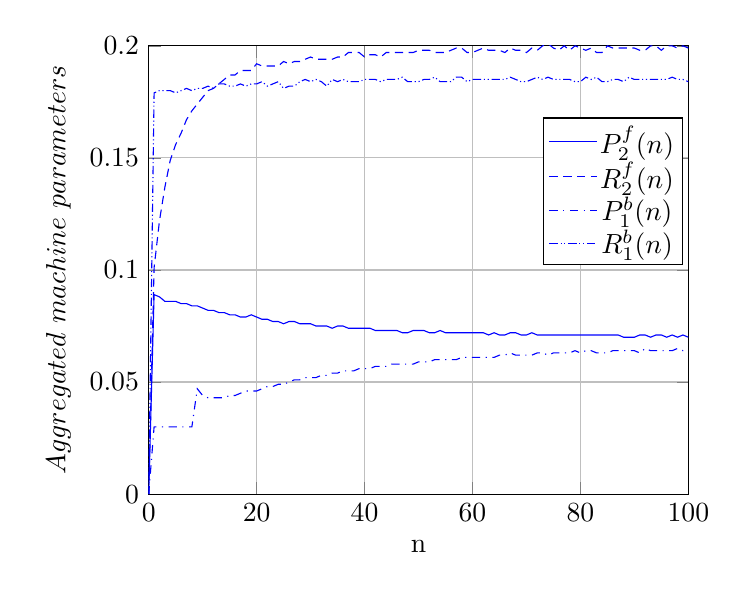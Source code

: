 
\pgfplotsset{every axis legend/.append style={at={(0.99,0.51)},anchor=south east,
  shape=rectangle,fill=white,draw=black,
  inner xsep=2pt,inner ysep=2pt,nodes={inner sep=1pt,text depth=0.12em}
 }
}
\begin{tikzpicture}
  \begin{axis}[
    xlabel=n,ylabel=$Aggregated\ machine\ parameters$,xmin=0,xmax=100,
    ymin=0,ymax=0.2,grid=major,y tick label style={
      /pgf/number format/fixed,
      /pgf/number format/precision=2,
    }]
    \addplot[blue,mark=none]  coordinates {
      (0,0)
      (1,0.089)
      (2,0.088)
      (3,0.086)
      (4,0.086)
      (5,0.086)
      (6,0.085)
      (7,0.085)
      (8,0.084)
      (9,0.084)
      (10,0.083)
      (11,0.082)
      (12,0.082)
      (13,0.081)
      (14,0.081)
      (15,0.08)
      (16,0.08)
      (17,0.079)
      (18,0.079)
      (19,0.08)
      (20,0.079)
      (21,0.078)
      (22,0.078)
      (23,0.077)
      (24,0.077)
      (25,0.076)
      (26,0.077)
      (27,0.077)
      (28,0.076)
      (29,0.076)
      (30,0.076)
      (31,0.075)
      (32,0.075)
      (33,0.075)
      (34,0.074)
      (35,0.075)
      (36,0.075)
      (37,0.074)
      (38,0.074)
      (39,0.074)
      (40,0.074)
      (41,0.074)
      (42,0.073)
      (43,0.073)
      (44,0.073)
      (45,0.073)
      (46,0.073)
      (47,0.072)
      (48,0.072)
      (49,0.073)
      (50,0.073)
      (51,0.073)
      (52,0.072)
      (53,0.072)
      (54,0.073)
      (55,0.072)
      (56,0.072)
      (57,0.072)
      (58,0.072)
      (59,0.072)
      (60,0.072)
      (61,0.072)
      (62,0.072)
      (63,0.071)
      (64,0.072)
      (65,0.071)
      (66,0.071)
      (67,0.072)
      (68,0.072)
      (69,0.071)
      (70,0.071)
      (71,0.072)
      (72,0.071)
      (73,0.071)
      (74,0.071)
      (75,0.071)
      (76,0.071)
      (77,0.071)
      (78,0.071)
      (79,0.071)
      (80,0.071)
      (81,0.071)
      (82,0.071)
      (83,0.071)
      (84,0.071)
      (85,0.071)
      (86,0.071)
      (87,0.071)
      (88,0.07)
      (89,0.07)
      (90,0.07)
      (91,0.071)
      (92,0.071)
      (93,0.07)
      (94,0.071)
      (95,0.071)
      (96,0.07)
      (97,0.071)
      (98,0.07)
      (99,0.071)
      (100,0.07) 
    };
    \addplot[blue,mark=none,densely dashed]  coordinates {
      (0,0)
      (1,0.101)
      (2,0.122)
      (3,0.137)
      (4,0.149)
      (5,0.156)
      (6,0.161)
      (7,0.167)
      (8,0.171)
      (9,0.174)
      (10,0.177)
      (11,0.18)
      (12,0.181)
      (13,0.183)
      (14,0.185)
      (15,0.187)
      (16,0.187)
      (17,0.189)
      (18,0.189)
      (19,0.189)
      (20,0.192)
      (21,0.191)
      (22,0.191)
      (23,0.191)
      (24,0.191)
      (25,0.193)
      (26,0.192)
      (27,0.193)
      (28,0.193)
      (29,0.194)
      (30,0.195)
      (31,0.194)
      (32,0.194)
      (33,0.194)
      (34,0.194)
      (35,0.195)
      (36,0.195)
      (37,0.197)
      (38,0.197)
      (39,0.197)
      (40,0.195)
      (41,0.196)
      (42,0.196)
      (43,0.195)
      (44,0.197)
      (45,0.197)
      (46,0.197)
      (47,0.197)
      (48,0.197)
      (49,0.197)
      (50,0.198)
      (51,0.198)
      (52,0.198)
      (53,0.197)
      (54,0.197)
      (55,0.197)
      (56,0.198)
      (57,0.199)
      (58,0.199)
      (59,0.197)
      (60,0.197)
      (61,0.198)
      (62,0.199)
      (63,0.198)
      (64,0.198)
      (65,0.198)
      (66,0.197)
      (67,0.199)
      (68,0.198)
      (69,0.198)
      (70,0.197)
      (71,0.199)
      (72,0.198)
      (73,0.2)
      (74,0.201)
      (75,0.199)
      (76,0.198)
      (77,0.2)
      (78,0.198)
      (79,0.2)
      (80,0.199)
      (81,0.198)
      (82,0.199)
      (83,0.197)
      (84,0.197)
      (85,0.2)
      (86,0.199)
      (87,0.199)
      (88,0.199)
      (89,0.199)
      (90,0.199)
      (91,0.198)
      (92,0.198)
      (93,0.2)
      (94,0.2)
      (95,0.198)
      (96,0.2)
      (97,0.2)
      (98,0.199)
      (99,0.2)
      (100,0.199)
    };
    \addplot[blue,mark=none,dashdotted]  coordinates {
      (0,0)
      (1,0.03)
      (2,0.03)
      (3,0.03)
      (4,0.03)
      (5,0.03)
      (6,0.03)
      (7,0.03)
      (8,0.03)
      (9,0.047)
      (10,0.044)
      (11,0.043)
      (12,0.043)
      (13,0.043)
      (14,0.043)
      (15,0.044)
      (16,0.044)
      (17,0.045)
      (18,0.046)
      (19,0.046)
      (20,0.046)
      (21,0.047)
      (22,0.048)
      (23,0.048)
      (24,0.049)
      (25,0.049)
      (26,0.05)
      (27,0.051)
      (28,0.051)
      (29,0.052)
      (30,0.052)
      (31,0.052)
      (32,0.053)
      (33,0.053)
      (34,0.054)
      (35,0.054)
      (36,0.055)
      (37,0.055)
      (38,0.055)
      (39,0.056)
      (40,0.056)
      (41,0.056)
      (42,0.057)
      (43,0.057)
      (44,0.057)
      (45,0.058)
      (46,0.058)
      (47,0.058)
      (48,0.058)
      (49,0.058)
      (50,0.059)
      (51,0.059)
      (52,0.059)
      (53,0.06)
      (54,0.06)
      (55,0.06)
      (56,0.06)
      (57,0.06)
      (58,0.061)
      (59,0.061)
      (60,0.061)
      (61,0.061)
      (62,0.061)
      (63,0.061)
      (64,0.061)
      (65,0.062)
      (66,0.062)
      (67,0.063)
      (68,0.062)
      (69,0.062)
      (70,0.062)
      (71,0.062)
      (72,0.063)
      (73,0.063)
      (74,0.062)
      (75,0.063)
      (76,0.063)
      (77,0.063)
      (78,0.063)
      (79,0.064)
      (80,0.063)
      (81,0.064)
      (82,0.064)
      (83,0.063)
      (84,0.063)
      (85,0.063)
      (86,0.064)
      (87,0.064)
      (88,0.064)
      (89,0.064)
      (90,0.064)
      (91,0.063)
      (92,0.065)
      (93,0.064)
      (94,0.064)
      (95,0.064)
      (96,0.064)
      (97,0.064)
      (98,0.065)
      (99,0.064)
      (100,0.065)
    };
    \addplot[blue, mark=none, densely dashdotdotted]  coordinates {
      (0,0)
      (1,0.179)
      (2,0.18)
      (3,0.18)
      (4,0.18)
      (5,0.179)
      (6,0.18)
      (7,0.181)
      (8,0.18)
      (9,0.181)
      (10,0.181)
      (11,0.182)
      (12,0.181)
      (13,0.183)
      (14,0.183)
      (15,0.182)
      (16,0.182)
      (17,0.183)
      (18,0.182)
      (19,0.183)
      (20,0.183)
      (21,0.184)
      (22,0.182)
      (23,0.183)
      (24,0.184)
      (25,0.181)
      (26,0.182)
      (27,0.182)
      (28,0.184)
      (29,0.185)
      (30,0.184)
      (31,0.185)
      (32,0.184)
      (33,0.182)
      (34,0.185)
      (35,0.184)
      (36,0.185)
      (37,0.184)
      (38,0.184)
      (39,0.184)
      (40,0.185)
      (41,0.185)
      (42,0.185)
      (43,0.184)
      (44,0.185)
      (45,0.185)
      (46,0.185)
      (47,0.186)
      (48,0.184)
      (49,0.184)
      (50,0.184)
      (51,0.185)
      (52,0.185)
      (53,0.186)
      (54,0.184)
      (55,0.184)
      (56,0.184)
      (57,0.186)
      (58,0.186)
      (59,0.184)
      (60,0.185)
      (61,0.185)
      (62,0.185)
      (63,0.185)
      (64,0.185)
      (65,0.185)
      (66,0.185)
      (67,0.186)
      (68,0.185)
      (69,0.184)
      (70,0.184)
      (71,0.185)
      (72,0.186)
      (73,0.185)
      (74,0.186)
      (75,0.185)
      (76,0.185)
      (77,0.185)
      (78,0.185)
      (79,0.184)
      (80,0.184)
      (81,0.186)
      (82,0.185)
      (83,0.186)
      (84,0.184)
      (85,0.184)
      (86,0.185)
      (87,0.185)
      (88,0.184)
      (89,0.186)
      (90,0.185)
      (91,0.185)
      (92,0.185)
      (93,0.185)
      (94,0.185)
      (95,0.185)
      (96,0.185)
      (97,0.186)
      (98,0.185)
      (99,0.185)
      (100,0.184)
    };
    \legend{$P_2^f(n)$,$R_2^f(n)$,$P_1^b(n)$,$R_1^b(n)$}
  \end{axis}
\end{tikzpicture}